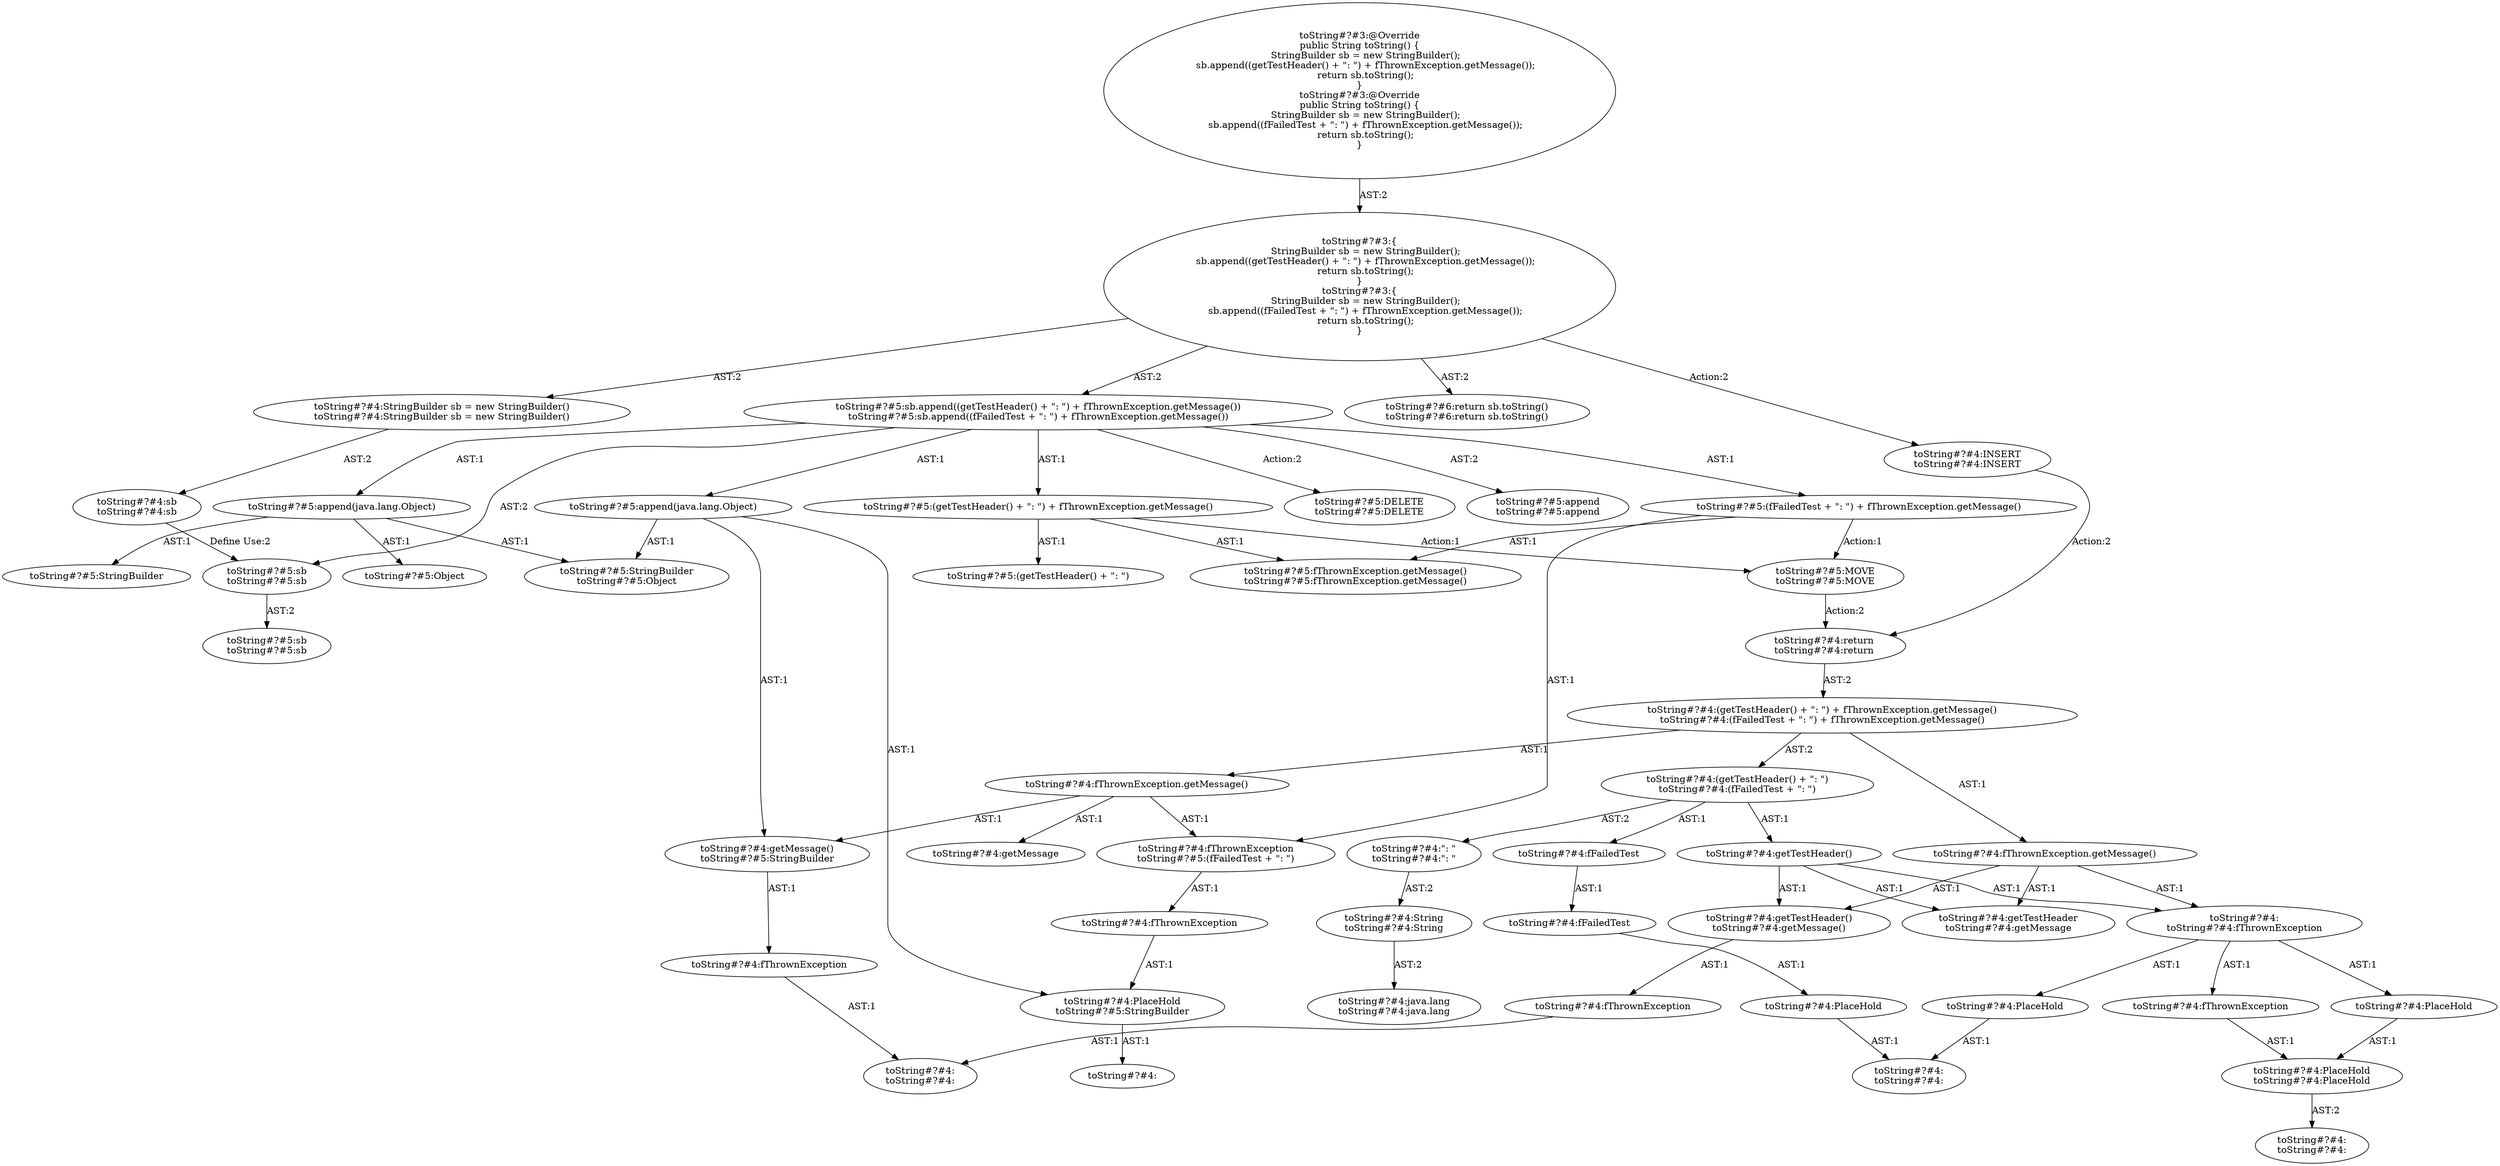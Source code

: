 digraph "Pattern" {
0 [label="toString#?#5:DELETE
toString#?#5:DELETE" shape=ellipse]
1 [label="toString#?#5:sb.append((getTestHeader() + \": \") + fThrownException.getMessage())
toString#?#5:sb.append((fFailedTest + \": \") + fThrownException.getMessage())" shape=ellipse]
2 [label="toString#?#3:\{
    StringBuilder sb = new StringBuilder();
    sb.append((getTestHeader() + \": \") + fThrownException.getMessage());
    return sb.toString();
\}
toString#?#3:\{
    StringBuilder sb = new StringBuilder();
    sb.append((fFailedTest + \": \") + fThrownException.getMessage());
    return sb.toString();
\}" shape=ellipse]
3 [label="toString#?#3:@Override
public String toString() \{
    StringBuilder sb = new StringBuilder();
    sb.append((getTestHeader() + \": \") + fThrownException.getMessage());
    return sb.toString();
\}
toString#?#3:@Override
public String toString() \{
    StringBuilder sb = new StringBuilder();
    sb.append((fFailedTest + \": \") + fThrownException.getMessage());
    return sb.toString();
\}" shape=ellipse]
4 [label="toString#?#4:StringBuilder sb = new StringBuilder()
toString#?#4:StringBuilder sb = new StringBuilder()" shape=ellipse]
5 [label="toString#?#6:return sb.toString()
toString#?#6:return sb.toString()" shape=ellipse]
6 [label="toString#?#4:INSERT
toString#?#4:INSERT" shape=ellipse]
7 [label="toString#?#4:return 
toString#?#4:return " shape=ellipse]
8 [label="toString#?#4:(getTestHeader() + \": \") + fThrownException.getMessage()
toString#?#4:(fFailedTest + \": \") + fThrownException.getMessage()" shape=ellipse]
9 [label="toString#?#4:(getTestHeader() + \": \")
toString#?#4:(fFailedTest + \": \")" shape=ellipse]
10 [label="toString#?#4:getTestHeader()" shape=ellipse]
11 [label="toString#?#4:getTestHeader
toString#?#4:getMessage" shape=ellipse]
12 [label="toString#?#4:
toString#?#4:fThrownException" shape=ellipse]
13 [label="toString#?#4:PlaceHold" shape=ellipse]
14 [label="toString#?#4:
toString#?#4:" shape=ellipse]
15 [label="toString#?#4:PlaceHold" shape=ellipse]
16 [label="toString#?#4:PlaceHold
toString#?#4:PlaceHold" shape=ellipse]
17 [label="toString#?#4:
toString#?#4:" shape=ellipse]
18 [label="toString#?#4:getTestHeader()
toString#?#4:getMessage()" shape=ellipse]
19 [label="toString#?#4:\": \"
toString#?#4:\": \"" shape=ellipse]
20 [label="toString#?#4:String
toString#?#4:String" shape=ellipse]
21 [label="toString#?#4:java.lang
toString#?#4:java.lang" shape=ellipse]
22 [label="toString#?#4:fThrownException.getMessage()" shape=ellipse]
23 [label="toString#?#4:getMessage" shape=ellipse]
24 [label="toString#?#4:fThrownException
toString#?#5:(fFailedTest + \": \")" shape=ellipse]
25 [label="toString#?#4:fThrownException" shape=ellipse]
26 [label="toString#?#4:PlaceHold
toString#?#5:StringBuilder" shape=ellipse]
27 [label="toString#?#4:" shape=ellipse]
28 [label="toString#?#4:getMessage()
toString#?#5:StringBuilder" shape=ellipse]
29 [label="toString#?#4:fThrownException" shape=ellipse]
30 [label="toString#?#4:
toString#?#4:" shape=ellipse]
31 [label="toString#?#5:append
toString#?#5:append" shape=ellipse]
32 [label="toString#?#5:sb
toString#?#5:sb" shape=ellipse]
33 [label="toString#?#4:sb
toString#?#4:sb" shape=ellipse]
34 [label="toString#?#5:sb
toString#?#5:sb" shape=ellipse]
35 [label="toString#?#5:append(java.lang.Object)" shape=ellipse]
36 [label="toString#?#5:StringBuilder
toString#?#5:Object" shape=ellipse]
37 [label="toString#?#5:StringBuilder" shape=ellipse]
38 [label="toString#?#5:Object" shape=ellipse]
39 [label="toString#?#5:(getTestHeader() + \": \") + fThrownException.getMessage()" shape=ellipse]
40 [label="toString#?#5:(getTestHeader() + \": \")" shape=ellipse]
41 [label="toString#?#5:fThrownException.getMessage()
toString#?#5:fThrownException.getMessage()" shape=ellipse]
42 [label="toString#?#5:MOVE
toString#?#5:MOVE" shape=ellipse]
43 [label="toString#?#4:fFailedTest" shape=ellipse]
44 [label="toString#?#4:fThrownException.getMessage()" shape=ellipse]
45 [label="toString#?#5:(fFailedTest + \": \") + fThrownException.getMessage()" shape=ellipse]
46 [label="toString#?#4:fThrownException" shape=ellipse]
47 [label="toString#?#4:fThrownException" shape=ellipse]
48 [label="toString#?#4:fFailedTest" shape=ellipse]
49 [label="toString#?#4:PlaceHold" shape=ellipse]
50 [label="toString#?#5:append(java.lang.Object)" shape=ellipse]
1 -> 0 [label="Action:2"];
1 -> 31 [label="AST:2"];
1 -> 32 [label="AST:2"];
1 -> 35 [label="AST:1"];
1 -> 39 [label="AST:1"];
1 -> 45 [label="AST:1"];
1 -> 50 [label="AST:1"];
2 -> 1 [label="AST:2"];
2 -> 4 [label="AST:2"];
2 -> 5 [label="AST:2"];
2 -> 6 [label="Action:2"];
3 -> 2 [label="AST:2"];
4 -> 33 [label="AST:2"];
6 -> 7 [label="Action:2"];
7 -> 8 [label="AST:2"];
8 -> 9 [label="AST:2"];
8 -> 22 [label="AST:1"];
8 -> 44 [label="AST:1"];
9 -> 10 [label="AST:1"];
9 -> 19 [label="AST:2"];
9 -> 43 [label="AST:1"];
10 -> 11 [label="AST:1"];
10 -> 12 [label="AST:1"];
10 -> 18 [label="AST:1"];
12 -> 13 [label="AST:1"];
12 -> 15 [label="AST:1"];
12 -> 46 [label="AST:1"];
13 -> 14 [label="AST:1"];
15 -> 16 [label="AST:1"];
16 -> 17 [label="AST:2"];
18 -> 47 [label="AST:1"];
19 -> 20 [label="AST:2"];
20 -> 21 [label="AST:2"];
22 -> 23 [label="AST:1"];
22 -> 24 [label="AST:1"];
22 -> 28 [label="AST:1"];
24 -> 25 [label="AST:1"];
25 -> 26 [label="AST:1"];
26 -> 27 [label="AST:1"];
28 -> 29 [label="AST:1"];
29 -> 30 [label="AST:1"];
32 -> 34 [label="AST:2"];
33 -> 32 [label="Define Use:2"];
35 -> 36 [label="AST:1"];
35 -> 37 [label="AST:1"];
35 -> 38 [label="AST:1"];
39 -> 40 [label="AST:1"];
39 -> 41 [label="AST:1"];
39 -> 42 [label="Action:1"];
42 -> 7 [label="Action:2"];
43 -> 48 [label="AST:1"];
44 -> 11 [label="AST:1"];
44 -> 12 [label="AST:1"];
44 -> 18 [label="AST:1"];
45 -> 24 [label="AST:1"];
45 -> 41 [label="AST:1"];
45 -> 42 [label="Action:1"];
46 -> 16 [label="AST:1"];
47 -> 30 [label="AST:1"];
48 -> 49 [label="AST:1"];
49 -> 14 [label="AST:1"];
50 -> 26 [label="AST:1"];
50 -> 28 [label="AST:1"];
50 -> 36 [label="AST:1"];
}